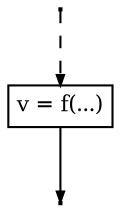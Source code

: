 digraph {
	ranksep=0.5
	nodesep=0.12
	node[fontsize=10.5,shape=box,height=0.02,width=0.02,margin="0.05,0.05"]
	edge[fontsize=10.5,arrowsize=0.5]

	start0 [label=""]
	0 [label="v = f(...)"]
	1 [label=""]

	start0->0[label=""style="dashed"]
	0->1[label=""]
}
